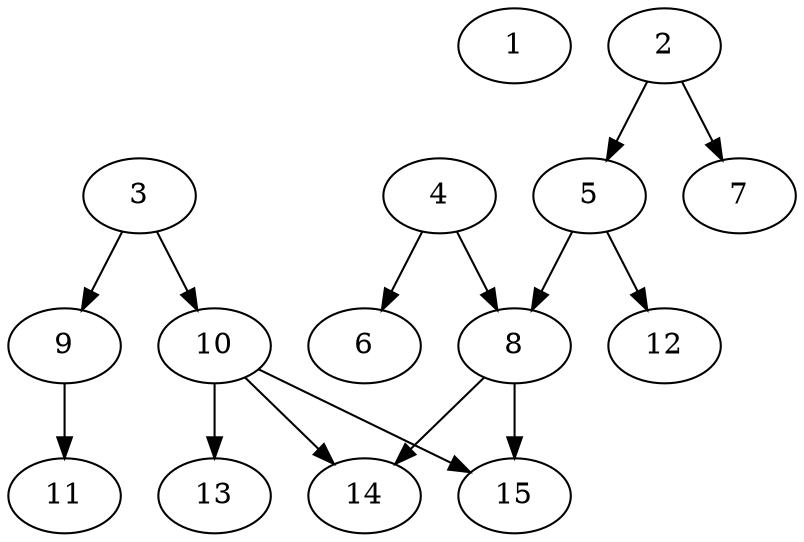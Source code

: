 // DAG automatically generated by daggen at Fri May 24 12:58:23 2024
// daggen-master/daggen -n 15 --fat 0.5 --density 0.5 --regular 0.5 --jump 2 --minalpha 20 --maxalpha 50 --dot -o dags_dot_15/sim_1.dot 
digraph G {
  1 [size="782757789696", alpha="35.56"]
  2 [size="20429626863", alpha="27.67"]
  2 -> 5 [size ="411041792"]
  2 -> 7 [size ="411041792"]
  3 [size="231928233984", alpha="40.82"]
  3 -> 9 [size ="301989888"]
  3 -> 10 [size ="301989888"]
  4 [size="1957506056", alpha="31.80"]
  4 -> 6 [size ="75497472"]
  4 -> 8 [size ="75497472"]
  5 [size="231928233984", alpha="40.35"]
  5 -> 8 [size ="301989888"]
  5 -> 12 [size ="301989888"]
  6 [size="61323668136", alpha="31.85"]
  7 [size="8589934592", alpha="46.20"]
  8 [size="9305102321", alpha="34.75"]
  8 -> 14 [size ="411041792"]
  8 -> 15 [size ="411041792"]
  9 [size="103079521800", alpha="47.97"]
  9 -> 11 [size ="134217728"]
  10 [size="3248311130", alpha="39.88"]
  10 -> 13 [size ="75497472"]
  10 -> 14 [size ="75497472"]
  10 -> 15 [size ="75497472"]
  11 [size="782757789696", alpha="49.64"]
  12 [size="11397316268", alpha="49.80"]
  13 [size="26694196680", alpha="21.00"]
  14 [size="1379629619806", alpha="21.55"]
  15 [size="32018081198", alpha="35.79"]
}
